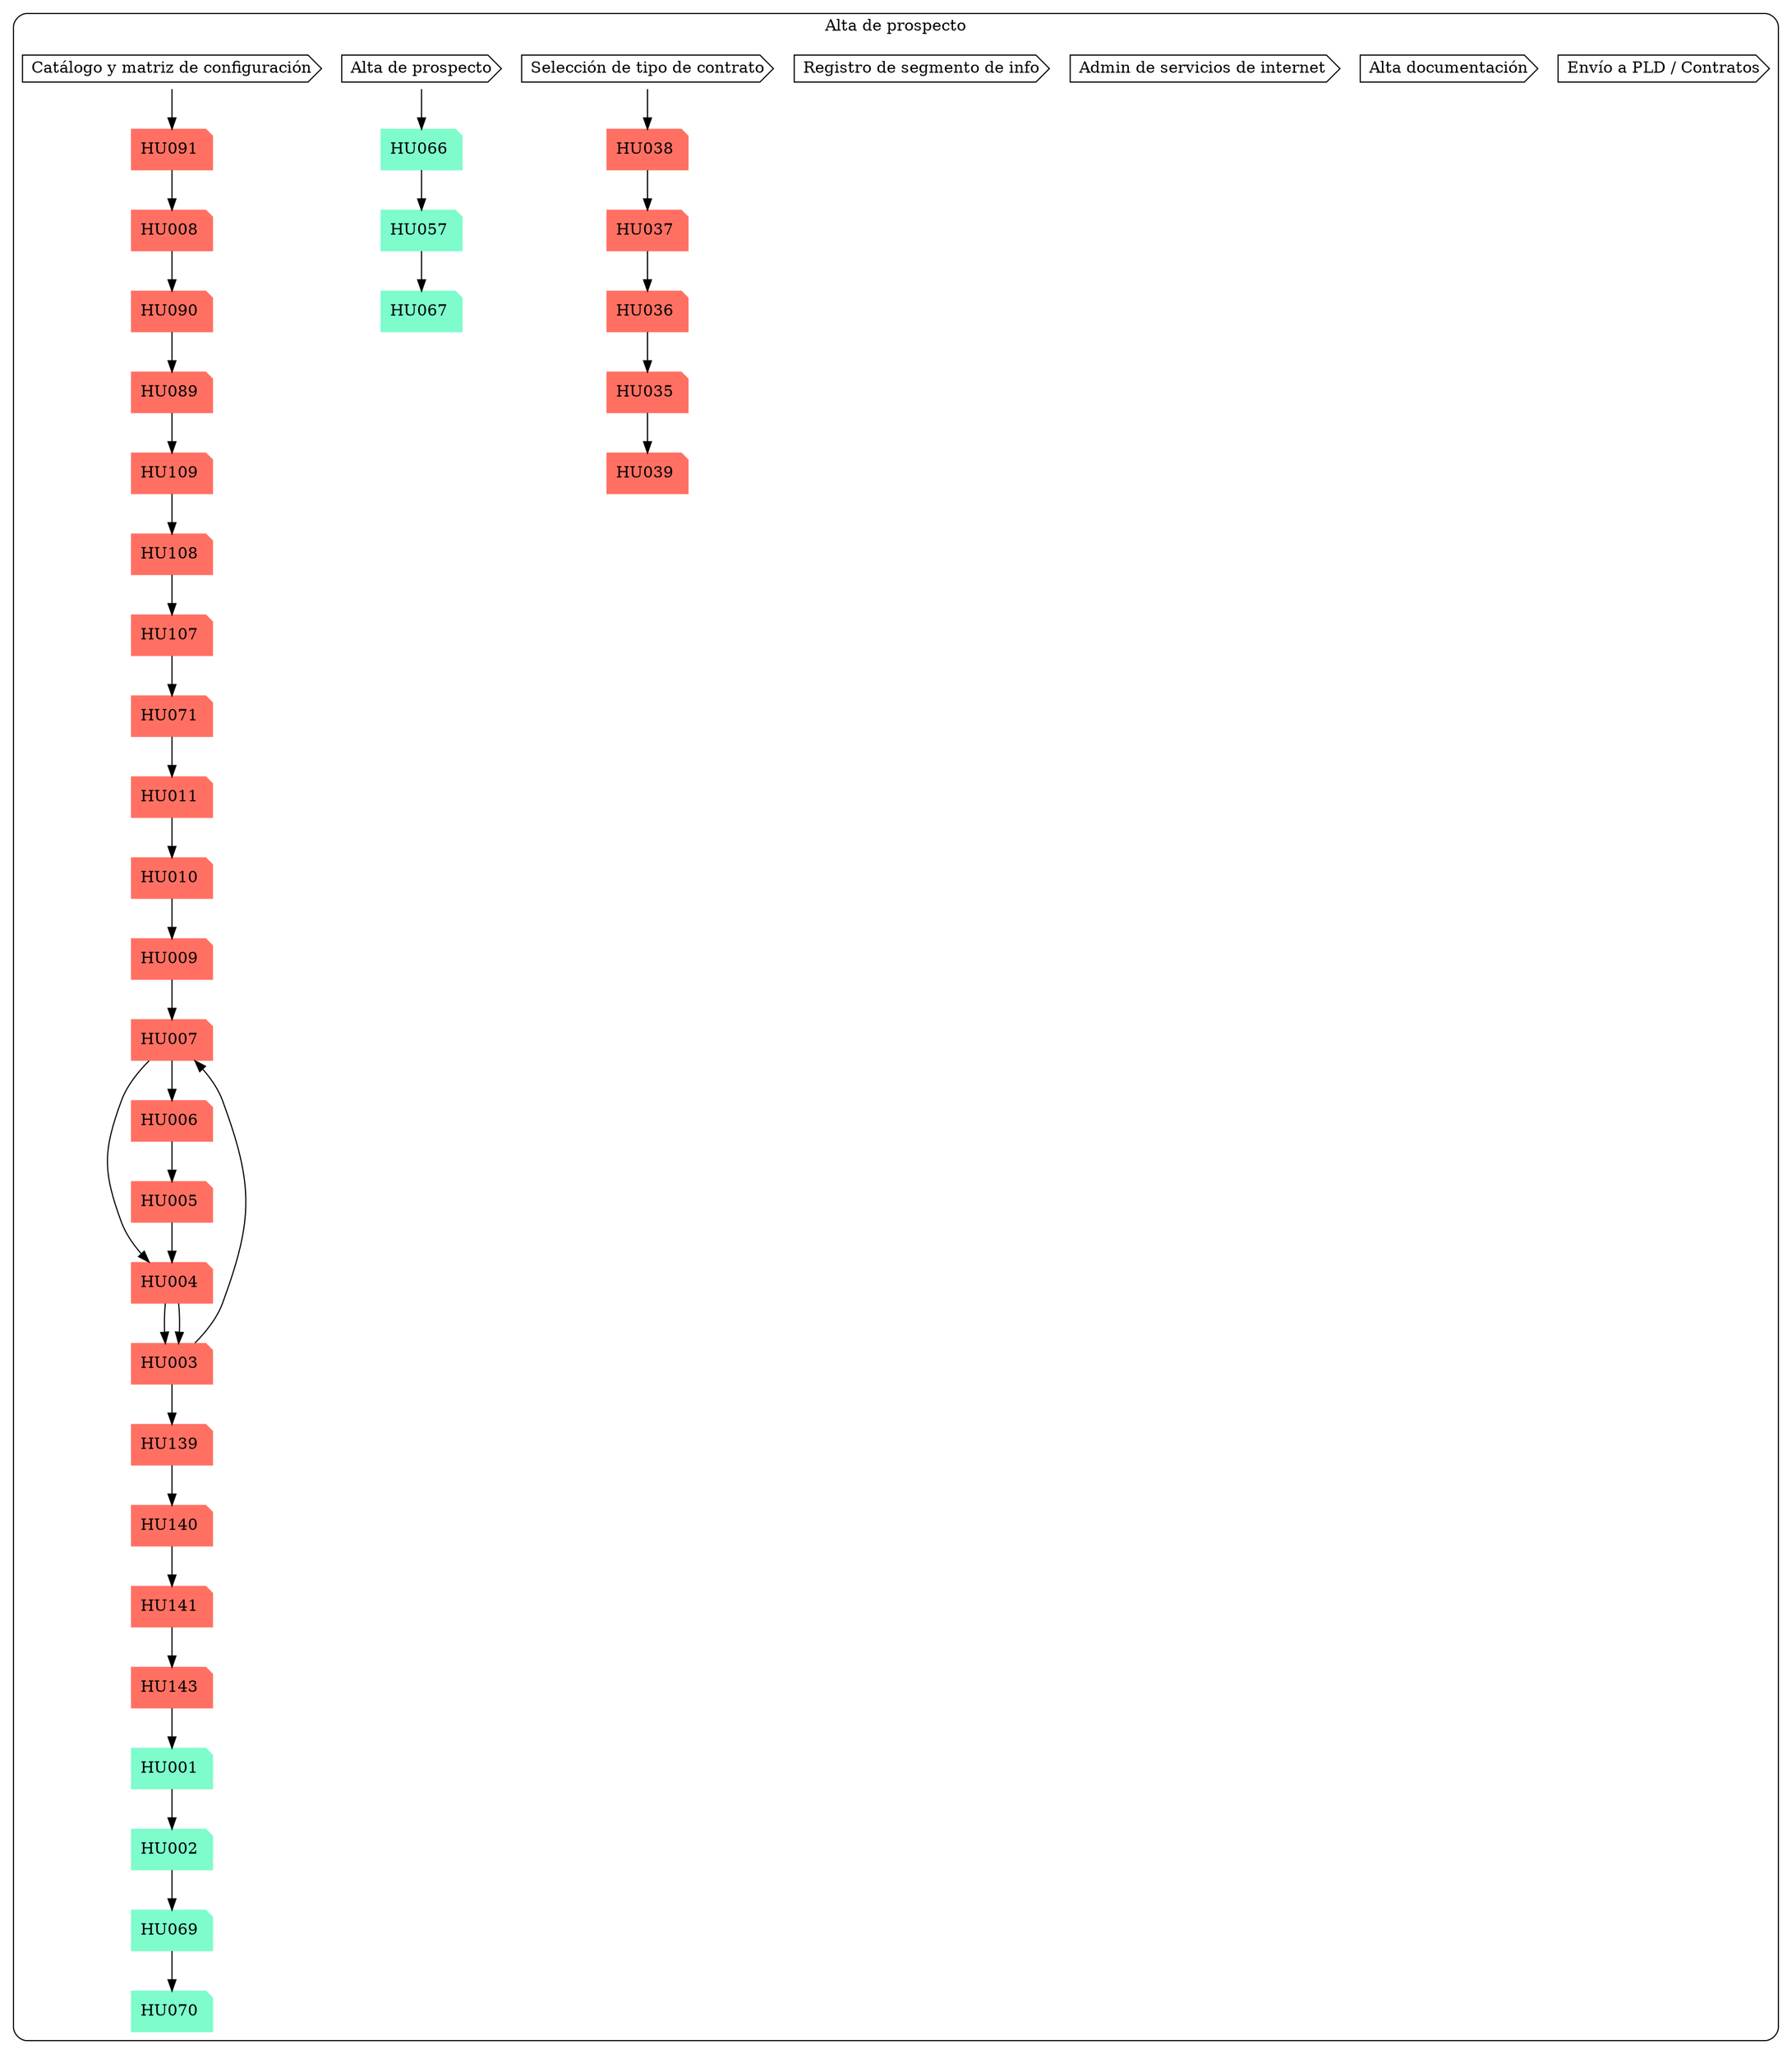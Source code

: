 // US Process model relationships
digraph G {
	graph [rankdir=TB]
	subgraph "cluster_Alta de prospecto" {
		label="Alta de prospecto" rankdir=TB style=rounded
		"Alta de prospecto_PROC_0" [label="Envío a PLD / Contratos" shape=cds]
		"Alta de prospecto_PROC_1" [label="Alta documentación" shape=cds]
		"Alta de prospecto_PROC_2" [label="Admin de servicios de internet " shape=cds]
		"Alta de prospecto_PROC_3" [label="Registro de segmento de info" shape=cds]
		"Alta de prospecto_PROC_4" [label="Selección de tipo de contrato" shape=cds]
		"HU038 " [label="HU038 " color="#ff7063" href="https://vectorcb.storiesonboard.com/m/contratos-vector-to-be/!card/zrMgiQx0ZcCQLjoLGmaKnA" shape=note style=filled]
		"HU037 " [label="HU037 " color="#ff7063" href="https://vectorcb.storiesonboard.com/m/contratos-vector-to-be/!card/Gg81UzCPj-JnGDoLE_PwNA" shape=note style=filled]
		"HU038 " -> "HU037 " [constraint=true]
		"HU036 " [label="HU036 " color="#ff7063" href="https://vectorcb.storiesonboard.com/m/contratos-vector-to-be/!card/piEc2xs9K1zcSjoLFAB5Hg" shape=note style=filled]
		"HU037 " -> "HU036 " [constraint=true]
		"HU035 " [label="HU035 " color="#ff7063" href="https://vectorcb.storiesonboard.com/m/contratos-vector-to-be/!card/7Rda0Vk-M1r1tToK-spD9Q" shape=note style=filled]
		"HU036 " -> "HU035 " [constraint=true]
		"HU039 " [label="HU039 " color="#ff7063" href="https://vectorcb.storiesonboard.com/m/contratos-vector-to-be/!card/7wT-YGU1WXTiqDoLE_PyIQ" shape=note style=filled]
		"HU035 " -> "HU039 " [constraint=true]
		"Alta de prospecto_PROC_4" -> "HU038 " [constraint=true]
		"Alta de prospecto_PROC_5" [label="Alta de prospecto" shape=cds]
		"HU066 " [label="HU066 " color="#7efccc" href="https://vectorcb.storiesonboard.com/m/contratos-vector-to-be/!card/khitV_8b_ivgWjoLXmnkxQ" shape=note style=filled]
		"HU057 " [label="HU057 " color="#7efccc" href="https://vectorcb.storiesonboard.com/m/contratos-vector-to-be/!card/RrYw2zca0uQBizoLN9J7EQ" shape=note style=filled]
		"HU066 " -> "HU057 " [constraint=true]
		"HU067 " [label="HU067 " color="#7efccc" href="https://vectorcb.storiesonboard.com/m/contratos-vector-to-be/!card/UTa9_TOVUer-3ToMHwLODQ" shape=note style=filled]
		"HU057 " -> "HU067 " [constraint=true]
		"Alta de prospecto_PROC_5" -> "HU066 " [constraint=true]
		"Alta de prospecto_PROC_6" [label="Catálogo y matriz de configuración" shape=cds]
		"HU091 " [label="HU091 " color="#ff7063" href="https://vectorcb.storiesonboard.com/m/contratos-vector-to-be/!card/qh3C3a6Ts6Yz6joLpYcLIw" shape=note style=filled]
		"HU008 " [label="HU008 " color="#ff7063" href="https://vectorcb.storiesonboard.com/m/contratos-vector-to-be/!card/Ef224LjAPVhGBjoLQgUgnQ" shape=note style=filled]
		"HU091 " -> "HU008 " [constraint=true]
		"HU090 " [label="HU090 " color="#ff7063" href="https://vectorcb.storiesonboard.com/m/contratos-vector-to-be/!card/QeqX_ARZVBRMAjoLpXvLyQ" shape=note style=filled]
		"HU008 " -> "HU090 " [constraint=true]
		"HU089 " [label="HU089 " color="#ff7063" href="https://vectorcb.storiesonboard.com/m/contratos-vector-to-be/!card/ANu1eIwkXXCp3ToLpWrCwA" shape=note style=filled]
		"HU090 " -> "HU089 " [constraint=true]
		"HU109 " [label="HU109 " color="#ff7063" href="https://vectorcb.storiesonboard.com/m/contratos-vector-to-be/!card/GfgNB1yPCvDTpjoL04jWZw" shape=note style=filled]
		"HU089 " -> "HU109 " [constraint=true]
		"HU108 " [label="HU108 " color="#ff7063" href="https://vectorcb.storiesonboard.com/m/contratos-vector-to-be/!card/DKCBMgSJLVmxbToL04jYFw" shape=note style=filled]
		"HU109 " -> "HU108 " [constraint=true]
		"HU107 " [label="HU107 " color="#ff7063" href="https://vectorcb.storiesonboard.com/m/contratos-vector-to-be/!card/6XqVMh22be5feToL03Bn7A" shape=note style=filled]
		"HU108 " -> "HU107 " [constraint=true]
		"HU071 " [label="HU071 " color="#ff7063" href="https://vectorcb.storiesonboard.com/m/contratos-vector-to-be/!card/zrCd7OO3A7yOlDoLhPIBtA" shape=note style=filled]
		"HU107 " -> "HU071 " [constraint=true]
		"HU011 " [label="HU011 " color="#ff7063" href="https://vectorcb.storiesonboard.com/m/contratos-vector-to-be/!card/1AeTi9dDOPM9RjoLE4tPVQ" shape=note style=filled]
		"HU071 " -> "HU011 " [constraint=true]
		"HU010 " [label="HU010 " color="#ff7063" href="https://vectorcb.storiesonboard.com/m/contratos-vector-to-be/!card/uwSsf7cu0H-ZuzoLHuVmsw" shape=note style=filled]
		"HU011 " -> "HU010 " [constraint=true]
		"HU009 " [label="HU009 " color="#ff7063" href="https://vectorcb.storiesonboard.com/m/contratos-vector-to-be/!card/Y4c-ZWwUliAkYjoLGP7UDw" shape=note style=filled]
		"HU010 " -> "HU009 " [constraint=true]
		"HU007 " [label="HU007 " color="#ff7063" href="https://vectorcb.storiesonboard.com/m/contratos-vector-to-be/!card/8OpgWbCM5Fx7gToLGP7ZnQ" shape=note style=filled]
		"HU009 " -> "HU007 " [constraint=true]
		"HU004 " [label="HU004 " color="#ff7063" href="https://vectorcb.storiesonboard.com/m/contratos-vector-to-be/!card/b6RdbSOC4-DS3zoLFTH2Xg" shape=note style=filled]
		"HU007 " -> "HU004 " [constraint=true]
		"HU003 " [label="HU003 " color="#ff7063" href="https://vectorcb.storiesonboard.com/m/contratos-vector-to-be/!card/lCtAz5Gg95g9KjoLFTH2jA" shape=note style=filled]
		"HU004 " -> "HU003 " [constraint=true]
		"HU007 " [label="HU007 " color="#ff7063" href="https://vectorcb.storiesonboard.com/m/contratos-vector-to-be/!card/DSKMLNaAHpoEgDoLN3G8Ww" shape=note style=filled]
		"HU003 " -> "HU007 " [constraint=true]
		"HU006 " [label="HU006 " color="#ff7063" href="https://vectorcb.storiesonboard.com/m/contratos-vector-to-be/!card/bbRZQ4iHyhrgejoLGP7Zbg" shape=note style=filled]
		"HU007 " -> "HU006 " [constraint=true]
		"HU005 " [label="HU005 " color="#ff7063" href="https://vectorcb.storiesonboard.com/m/contratos-vector-to-be/!card/I2ptHfhYZRuOfzoLGP7byA" shape=note style=filled]
		"HU006 " -> "HU005 " [constraint=true]
		"HU004 " [label="HU004 " color="#ff7063" href="https://vectorcb.storiesonboard.com/m/contratos-vector-to-be/!card/cM8I2y0-v9lUwjoLN3YKLg" shape=note style=filled]
		"HU005 " -> "HU004 " [constraint=true]
		"HU003 " [label="HU003 " color="#ff7063" href="https://vectorcb.storiesonboard.com/m/contratos-vector-to-be/!card/yaznHErrEtru8zoLQgUgbg" shape=note style=filled]
		"HU004 " -> "HU003 " [constraint=true]
		"HU139 " [label="HU139 " color="#ff7063" href="https://vectorcb.storiesonboard.com/m/contratos-vector-to-be/!card/0tO6SzmBOp90KzoMPhfPgQ" shape=note style=filled]
		"HU003 " -> "HU139 " [constraint=true]
		"HU140 " [label="HU140 " color="#ff7063" href="https://vectorcb.storiesonboard.com/m/contratos-vector-to-be/!card/xAYWv-2c1welxDoMPixI9Q" shape=note style=filled]
		"HU139 " -> "HU140 " [constraint=true]
		"HU141 " [label="HU141 " color="#ff7063" href="https://vectorcb.storiesonboard.com/m/contratos-vector-to-be/!card/8OxSoUi5PSfJjjoMPnk64w" shape=note style=filled]
		"HU140 " -> "HU141 " [constraint=true]
		"HU143 " [label="HU143 " color="#ff7063" href="https://vectorcb.storiesonboard.com/m/contratos-vector-to-be/!card/ZuuJeL-5q-ci1ToMPzTdyg" shape=note style=filled]
		"HU141 " -> "HU143 " [constraint=true]
		"HU001 " [label="HU001 " color="#7efccc" href="https://vectorcb.storiesonboard.com/m/contratos-vector-to-be/!card/J9TW7cAZ0pLdPjoLE5vUjA" shape=note style=filled]
		"HU143 " -> "HU001 " [constraint=true]
		"HU002 " [label="HU002 " color="#7efccc" href="https://vectorcb.storiesonboard.com/m/contratos-vector-to-be/!card/9asNDE5yQcNinDoLE5vZrg" shape=note style=filled]
		"HU001 " -> "HU002 " [constraint=true]
		"HU069 " [label="HU069 " color="#7efccc" href="https://vectorcb.storiesonboard.com/m/contratos-vector-to-be/!card/U678SYFf8x9_gToLUTMNjQ" shape=note style=filled]
		"HU002 " -> "HU069 " [constraint=true]
		"HU070 " [label="HU070 " color="#7efccc" href="https://vectorcb.storiesonboard.com/m/contratos-vector-to-be/!card/a5OFmsoRzIWPnToLZ0W6Bg" shape=note style=filled]
		"HU069 " -> "HU070 " [constraint=true]
		"Alta de prospecto_PROC_6" -> "HU091 " [constraint=true]
	}
}
